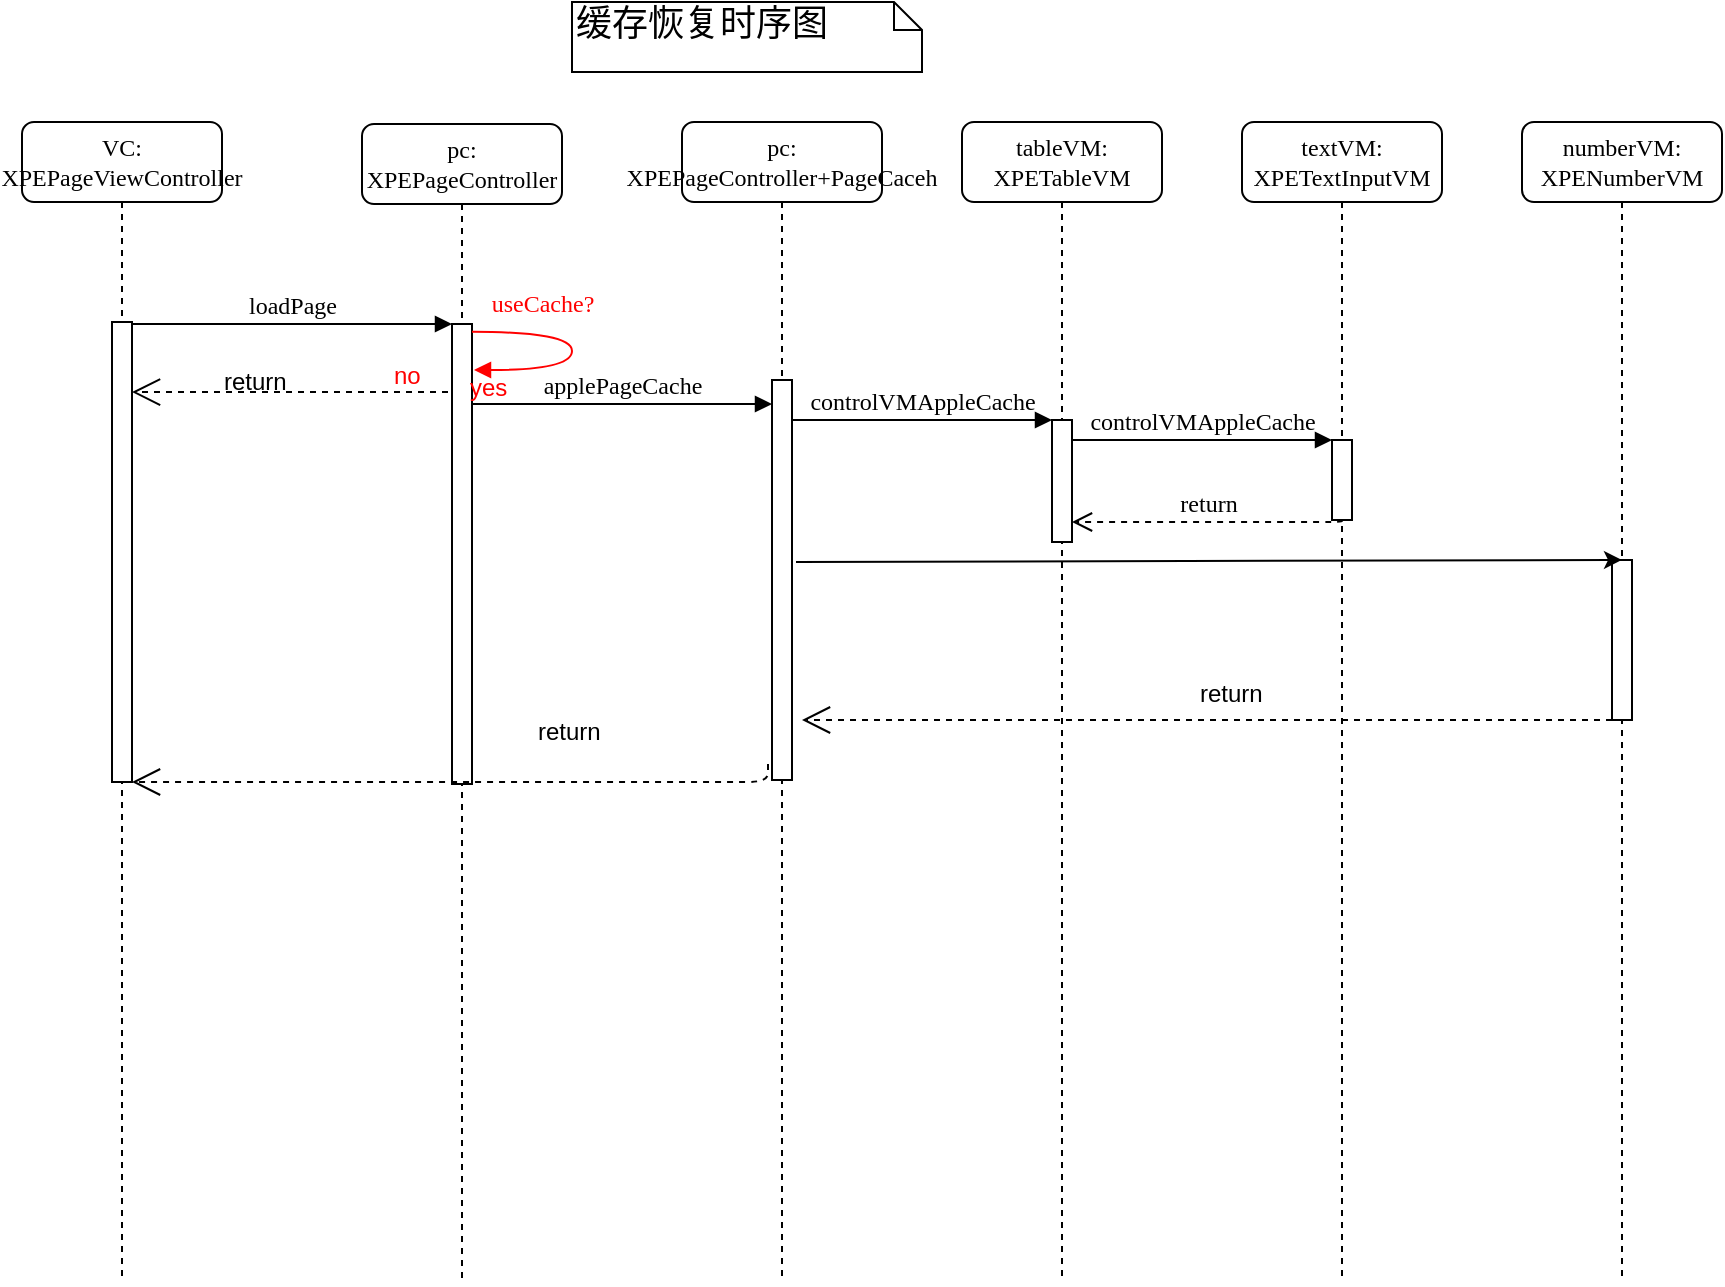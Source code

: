 <mxfile pages="1" version="11.1.5" type="github"><diagram name="Page-1" id="13e1069c-82ec-6db2-03f1-153e76fe0fe0"><mxGraphModel dx="1175" dy="773" grid="1" gridSize="10" guides="1" tooltips="1" connect="1" arrows="1" fold="1" page="1" pageScale="1" pageWidth="1100" pageHeight="850" background="#ffffff" math="0" shadow="0"><root><mxCell id="0"/><mxCell id="1" parent="0"/><mxCell id="7baba1c4bc27f4b0-2" value="pc:&lt;br&gt;XPEPageController" style="shape=umlLifeline;perimeter=lifelinePerimeter;whiteSpace=wrap;html=1;container=1;collapsible=0;recursiveResize=0;outlineConnect=0;rounded=1;shadow=0;comic=0;labelBackgroundColor=none;strokeColor=#000000;strokeWidth=1;fillColor=#FFFFFF;fontFamily=Verdana;fontSize=12;fontColor=#000000;align=center;" parent="1" vertex="1"><mxGeometry x="240" y="81" width="100" height="580" as="geometry"/></mxCell><mxCell id="7baba1c4bc27f4b0-10" value="" style="html=1;points=[];perimeter=orthogonalPerimeter;rounded=0;shadow=0;comic=0;labelBackgroundColor=none;strokeColor=#000000;strokeWidth=1;fillColor=#FFFFFF;fontFamily=Verdana;fontSize=12;fontColor=#000000;align=center;" parent="7baba1c4bc27f4b0-2" vertex="1"><mxGeometry x="45" y="100" width="10" height="230" as="geometry"/></mxCell><mxCell id="7baba1c4bc27f4b0-39" value="&lt;font color=&quot;#ff0000&quot;&gt;useCache?&lt;/font&gt;" style="html=1;verticalAlign=bottom;endArrow=block;labelBackgroundColor=none;fontFamily=Verdana;fontSize=12;elbow=vertical;edgeStyle=orthogonalEdgeStyle;curved=1;entryX=1.1;entryY=0.1;entryPerimeter=0;exitX=1;exitY=0.017;exitDx=0;exitDy=0;exitPerimeter=0;entryDx=0;entryDy=0;strokeColor=#FF0000;" parent="7baba1c4bc27f4b0-2" source="7baba1c4bc27f4b0-10" target="7baba1c4bc27f4b0-10" edge="1"><mxGeometry x="-0.407" y="5" relative="1" as="geometry"><mxPoint x="60" y="151" as="sourcePoint"/><mxPoint x="55.333" y="189.333" as="targetPoint"/><Array as="points"><mxPoint x="105" y="104"/><mxPoint x="105" y="123"/></Array><mxPoint as="offset"/></mxGeometry></mxCell><mxCell id="7baba1c4bc27f4b0-3" value="pc:&lt;br&gt;XPEPageController+PageCaceh" style="shape=umlLifeline;perimeter=lifelinePerimeter;whiteSpace=wrap;html=1;container=1;collapsible=0;recursiveResize=0;outlineConnect=0;rounded=1;shadow=0;comic=0;labelBackgroundColor=none;strokeColor=#000000;strokeWidth=1;fillColor=#FFFFFF;fontFamily=Verdana;fontSize=12;fontColor=#000000;align=center;" parent="1" vertex="1"><mxGeometry x="400" y="80" width="100" height="580" as="geometry"/></mxCell><mxCell id="7baba1c4bc27f4b0-13" value="" style="html=1;points=[];perimeter=orthogonalPerimeter;rounded=0;shadow=0;comic=0;labelBackgroundColor=none;strokeColor=#000000;strokeWidth=1;fillColor=#FFFFFF;fontFamily=Verdana;fontSize=12;fontColor=#000000;align=center;" parent="7baba1c4bc27f4b0-3" vertex="1"><mxGeometry x="45" y="129" width="10" height="200" as="geometry"/></mxCell><mxCell id="7baba1c4bc27f4b0-4" value="tableVM:&lt;br&gt;XPETableVM" style="shape=umlLifeline;perimeter=lifelinePerimeter;whiteSpace=wrap;html=1;container=1;collapsible=0;recursiveResize=0;outlineConnect=0;rounded=1;shadow=0;comic=0;labelBackgroundColor=none;strokeColor=#000000;strokeWidth=1;fillColor=#FFFFFF;fontFamily=Verdana;fontSize=12;fontColor=#000000;align=center;" parent="1" vertex="1"><mxGeometry x="540" y="80" width="100" height="580" as="geometry"/></mxCell><mxCell id="7baba1c4bc27f4b0-5" value="textVM:&lt;br&gt;XPETextInputVM" style="shape=umlLifeline;perimeter=lifelinePerimeter;whiteSpace=wrap;html=1;container=1;collapsible=0;recursiveResize=0;outlineConnect=0;rounded=1;shadow=0;comic=0;labelBackgroundColor=none;strokeColor=#000000;strokeWidth=1;fillColor=#FFFFFF;fontFamily=Verdana;fontSize=12;fontColor=#000000;align=center;" parent="1" vertex="1"><mxGeometry x="680" y="80" width="100" height="580" as="geometry"/></mxCell><mxCell id="7baba1c4bc27f4b0-6" value="numberVM:&lt;br&gt;XPENumberVM" style="shape=umlLifeline;perimeter=lifelinePerimeter;whiteSpace=wrap;html=1;container=1;collapsible=0;recursiveResize=0;outlineConnect=0;rounded=1;shadow=0;comic=0;labelBackgroundColor=none;strokeColor=#000000;strokeWidth=1;fillColor=#FFFFFF;fontFamily=Verdana;fontSize=12;fontColor=#000000;align=center;" parent="1" vertex="1"><mxGeometry x="820" y="80" width="100" height="580" as="geometry"/></mxCell><mxCell id="HyTyZvjfVSS1xWvxphQY-2" value="" style="html=1;points=[];perimeter=orthogonalPerimeter;" parent="7baba1c4bc27f4b0-6" vertex="1"><mxGeometry x="45" y="219" width="10" height="80" as="geometry"/></mxCell><mxCell id="7baba1c4bc27f4b0-8" value="VC:&lt;br&gt;XPEPageViewController" style="shape=umlLifeline;perimeter=lifelinePerimeter;whiteSpace=wrap;html=1;container=1;collapsible=0;recursiveResize=0;outlineConnect=0;rounded=1;shadow=0;comic=0;labelBackgroundColor=none;strokeColor=#000000;strokeWidth=1;fillColor=#FFFFFF;fontFamily=Verdana;fontSize=12;fontColor=#000000;align=center;" parent="1" vertex="1"><mxGeometry x="70" y="80" width="100" height="580" as="geometry"/></mxCell><mxCell id="7baba1c4bc27f4b0-9" value="" style="html=1;points=[];perimeter=orthogonalPerimeter;rounded=0;shadow=0;comic=0;labelBackgroundColor=none;strokeColor=#000000;strokeWidth=1;fillColor=#FFFFFF;fontFamily=Verdana;fontSize=12;fontColor=#000000;align=center;" parent="7baba1c4bc27f4b0-8" vertex="1"><mxGeometry x="45" y="100" width="10" height="230" as="geometry"/></mxCell><mxCell id="7baba1c4bc27f4b0-16" value="" style="html=1;points=[];perimeter=orthogonalPerimeter;rounded=0;shadow=0;comic=0;labelBackgroundColor=none;strokeColor=#000000;strokeWidth=1;fillColor=#FFFFFF;fontFamily=Verdana;fontSize=12;fontColor=#000000;align=center;" parent="1" vertex="1"><mxGeometry x="585" y="229" width="10" height="61" as="geometry"/></mxCell><mxCell id="7baba1c4bc27f4b0-17" value="controlVMAppleCache" style="html=1;verticalAlign=bottom;endArrow=block;labelBackgroundColor=none;fontFamily=Verdana;fontSize=12;edgeStyle=elbowEdgeStyle;elbow=vertical;" parent="1" source="7baba1c4bc27f4b0-13" target="7baba1c4bc27f4b0-16" edge="1"><mxGeometry relative="1" as="geometry"><mxPoint x="510" y="229" as="sourcePoint"/><Array as="points"><mxPoint x="460" y="229"/></Array></mxGeometry></mxCell><mxCell id="7baba1c4bc27f4b0-19" value="" style="html=1;points=[];perimeter=orthogonalPerimeter;rounded=0;shadow=0;comic=0;labelBackgroundColor=none;strokeColor=#000000;strokeWidth=1;fillColor=#FFFFFF;fontFamily=Verdana;fontSize=12;fontColor=#000000;align=center;" parent="1" vertex="1"><mxGeometry x="725" y="239" width="10" height="40" as="geometry"/></mxCell><mxCell id="7baba1c4bc27f4b0-20" value="controlVMAppleCache" style="html=1;verticalAlign=bottom;endArrow=block;entryX=0;entryY=0;labelBackgroundColor=none;fontFamily=Verdana;fontSize=12;edgeStyle=elbowEdgeStyle;elbow=vertical;" parent="1" source="7baba1c4bc27f4b0-16" target="7baba1c4bc27f4b0-19" edge="1"><mxGeometry relative="1" as="geometry"><mxPoint x="650" y="239" as="sourcePoint"/></mxGeometry></mxCell><mxCell id="7baba1c4bc27f4b0-21" value="return" style="html=1;verticalAlign=bottom;endArrow=open;dashed=1;endSize=8;labelBackgroundColor=none;fontFamily=Verdana;fontSize=12;edgeStyle=elbowEdgeStyle;elbow=vertical;" parent="1" source="7baba1c4bc27f4b0-19" target="7baba1c4bc27f4b0-16" edge="1"><mxGeometry relative="1" as="geometry"><mxPoint x="650" y="315" as="targetPoint"/><Array as="points"><mxPoint x="670" y="280"/><mxPoint x="700" y="269"/></Array></mxGeometry></mxCell><mxCell id="7baba1c4bc27f4b0-11" value="loadPage" style="html=1;verticalAlign=bottom;endArrow=block;entryX=0;entryY=0;labelBackgroundColor=none;fontFamily=Verdana;fontSize=12;edgeStyle=elbowEdgeStyle;elbow=vertical;" parent="1" source="7baba1c4bc27f4b0-9" target="7baba1c4bc27f4b0-10" edge="1"><mxGeometry relative="1" as="geometry"><mxPoint x="220" y="190" as="sourcePoint"/></mxGeometry></mxCell><mxCell id="7baba1c4bc27f4b0-14" value="applePageCache" style="html=1;verticalAlign=bottom;endArrow=block;entryX=0;entryY=0;labelBackgroundColor=none;fontFamily=Verdana;fontSize=12;edgeStyle=elbowEdgeStyle;elbow=vertical;" parent="1" edge="1"><mxGeometry relative="1" as="geometry"><mxPoint x="295" y="221" as="sourcePoint"/><mxPoint x="445" y="221" as="targetPoint"/><Array as="points"><mxPoint x="340" y="221"/></Array></mxGeometry></mxCell><mxCell id="7baba1c4bc27f4b0-43" value="&lt;font style=&quot;font-size: 18px&quot;&gt;缓存恢复时序图&lt;/font&gt;" style="shape=note;whiteSpace=wrap;html=1;size=14;verticalAlign=top;align=left;spacingTop=-6;rounded=0;shadow=0;comic=0;labelBackgroundColor=none;strokeColor=#000000;strokeWidth=1;fillColor=#FFFFFF;fontFamily=Verdana;fontSize=12;fontColor=#000000;" parent="1" vertex="1"><mxGeometry x="345" y="20" width="175" height="35" as="geometry"/></mxCell><mxCell id="HyTyZvjfVSS1xWvxphQY-1" value="" style="endArrow=classic;html=1;entryX=0.5;entryY=0.362;entryDx=0;entryDy=0;entryPerimeter=0;" parent="1" edge="1"><mxGeometry width="50" height="50" relative="1" as="geometry"><mxPoint x="457" y="300" as="sourcePoint"/><mxPoint x="870" y="298.96" as="targetPoint"/></mxGeometry></mxCell><mxCell id="HyTyZvjfVSS1xWvxphQY-3" value="" style="endArrow=open;endFill=1;endSize=12;html=1;exitX=0;exitY=1;exitDx=0;exitDy=0;exitPerimeter=0;dashed=1;" parent="1" source="HyTyZvjfVSS1xWvxphQY-2" edge="1"><mxGeometry width="160" relative="1" as="geometry"><mxPoint x="170" y="689" as="sourcePoint"/><mxPoint x="460" y="379" as="targetPoint"/></mxGeometry></mxCell><mxCell id="HyTyZvjfVSS1xWvxphQY-5" value="return" style="text;html=1;resizable=0;points=[];autosize=1;align=left;verticalAlign=top;spacingTop=-4;" parent="1" vertex="1"><mxGeometry x="657" y="356" width="50" height="20" as="geometry"/></mxCell><mxCell id="HyTyZvjfVSS1xWvxphQY-6" value="" style="endArrow=open;endFill=1;endSize=12;html=1;dashed=1;exitX=-0.2;exitY=0.96;exitDx=0;exitDy=0;exitPerimeter=0;" parent="1" source="7baba1c4bc27f4b0-13" target="7baba1c4bc27f4b0-9" edge="1"><mxGeometry width="160" relative="1" as="geometry"><mxPoint x="50" y="680" as="sourcePoint"/><mxPoint x="210" y="670" as="targetPoint"/><Array as="points"><mxPoint x="443" y="410"/></Array></mxGeometry></mxCell><mxCell id="HyTyZvjfVSS1xWvxphQY-7" value="return" style="text;html=1;resizable=0;points=[];autosize=1;align=left;verticalAlign=top;spacingTop=-4;" parent="1" vertex="1"><mxGeometry x="326" y="375" width="50" height="20" as="geometry"/></mxCell><mxCell id="HyTyZvjfVSS1xWvxphQY-17" value="" style="endArrow=open;endFill=1;endSize=12;html=1;dashed=1;exitX=-0.2;exitY=0.148;exitDx=0;exitDy=0;exitPerimeter=0;" parent="1" source="7baba1c4bc27f4b0-10" target="7baba1c4bc27f4b0-9" edge="1"><mxGeometry width="160" relative="1" as="geometry"><mxPoint x="50" y="680" as="sourcePoint"/><mxPoint x="210" y="680" as="targetPoint"/></mxGeometry></mxCell><mxCell id="HyTyZvjfVSS1xWvxphQY-18" value="&lt;font color=&quot;#ff0000&quot;&gt;no&lt;/font&gt;" style="text;html=1;resizable=0;points=[];autosize=1;align=left;verticalAlign=top;spacingTop=-4;" parent="1" vertex="1"><mxGeometry x="254" y="197" width="30" height="20" as="geometry"/></mxCell><mxCell id="HyTyZvjfVSS1xWvxphQY-19" value="&lt;font color=&quot;#ff0000&quot;&gt;yes&lt;/font&gt;" style="text;html=1;resizable=0;points=[];autosize=1;align=left;verticalAlign=top;spacingTop=-4;" parent="1" vertex="1"><mxGeometry x="292" y="203" width="30" height="20" as="geometry"/></mxCell><mxCell id="HyTyZvjfVSS1xWvxphQY-20" value="return" style="text;html=1;resizable=0;points=[];autosize=1;align=left;verticalAlign=top;spacingTop=-4;" parent="1" vertex="1"><mxGeometry x="169" y="200" width="50" height="20" as="geometry"/></mxCell></root></mxGraphModel></diagram></mxfile>